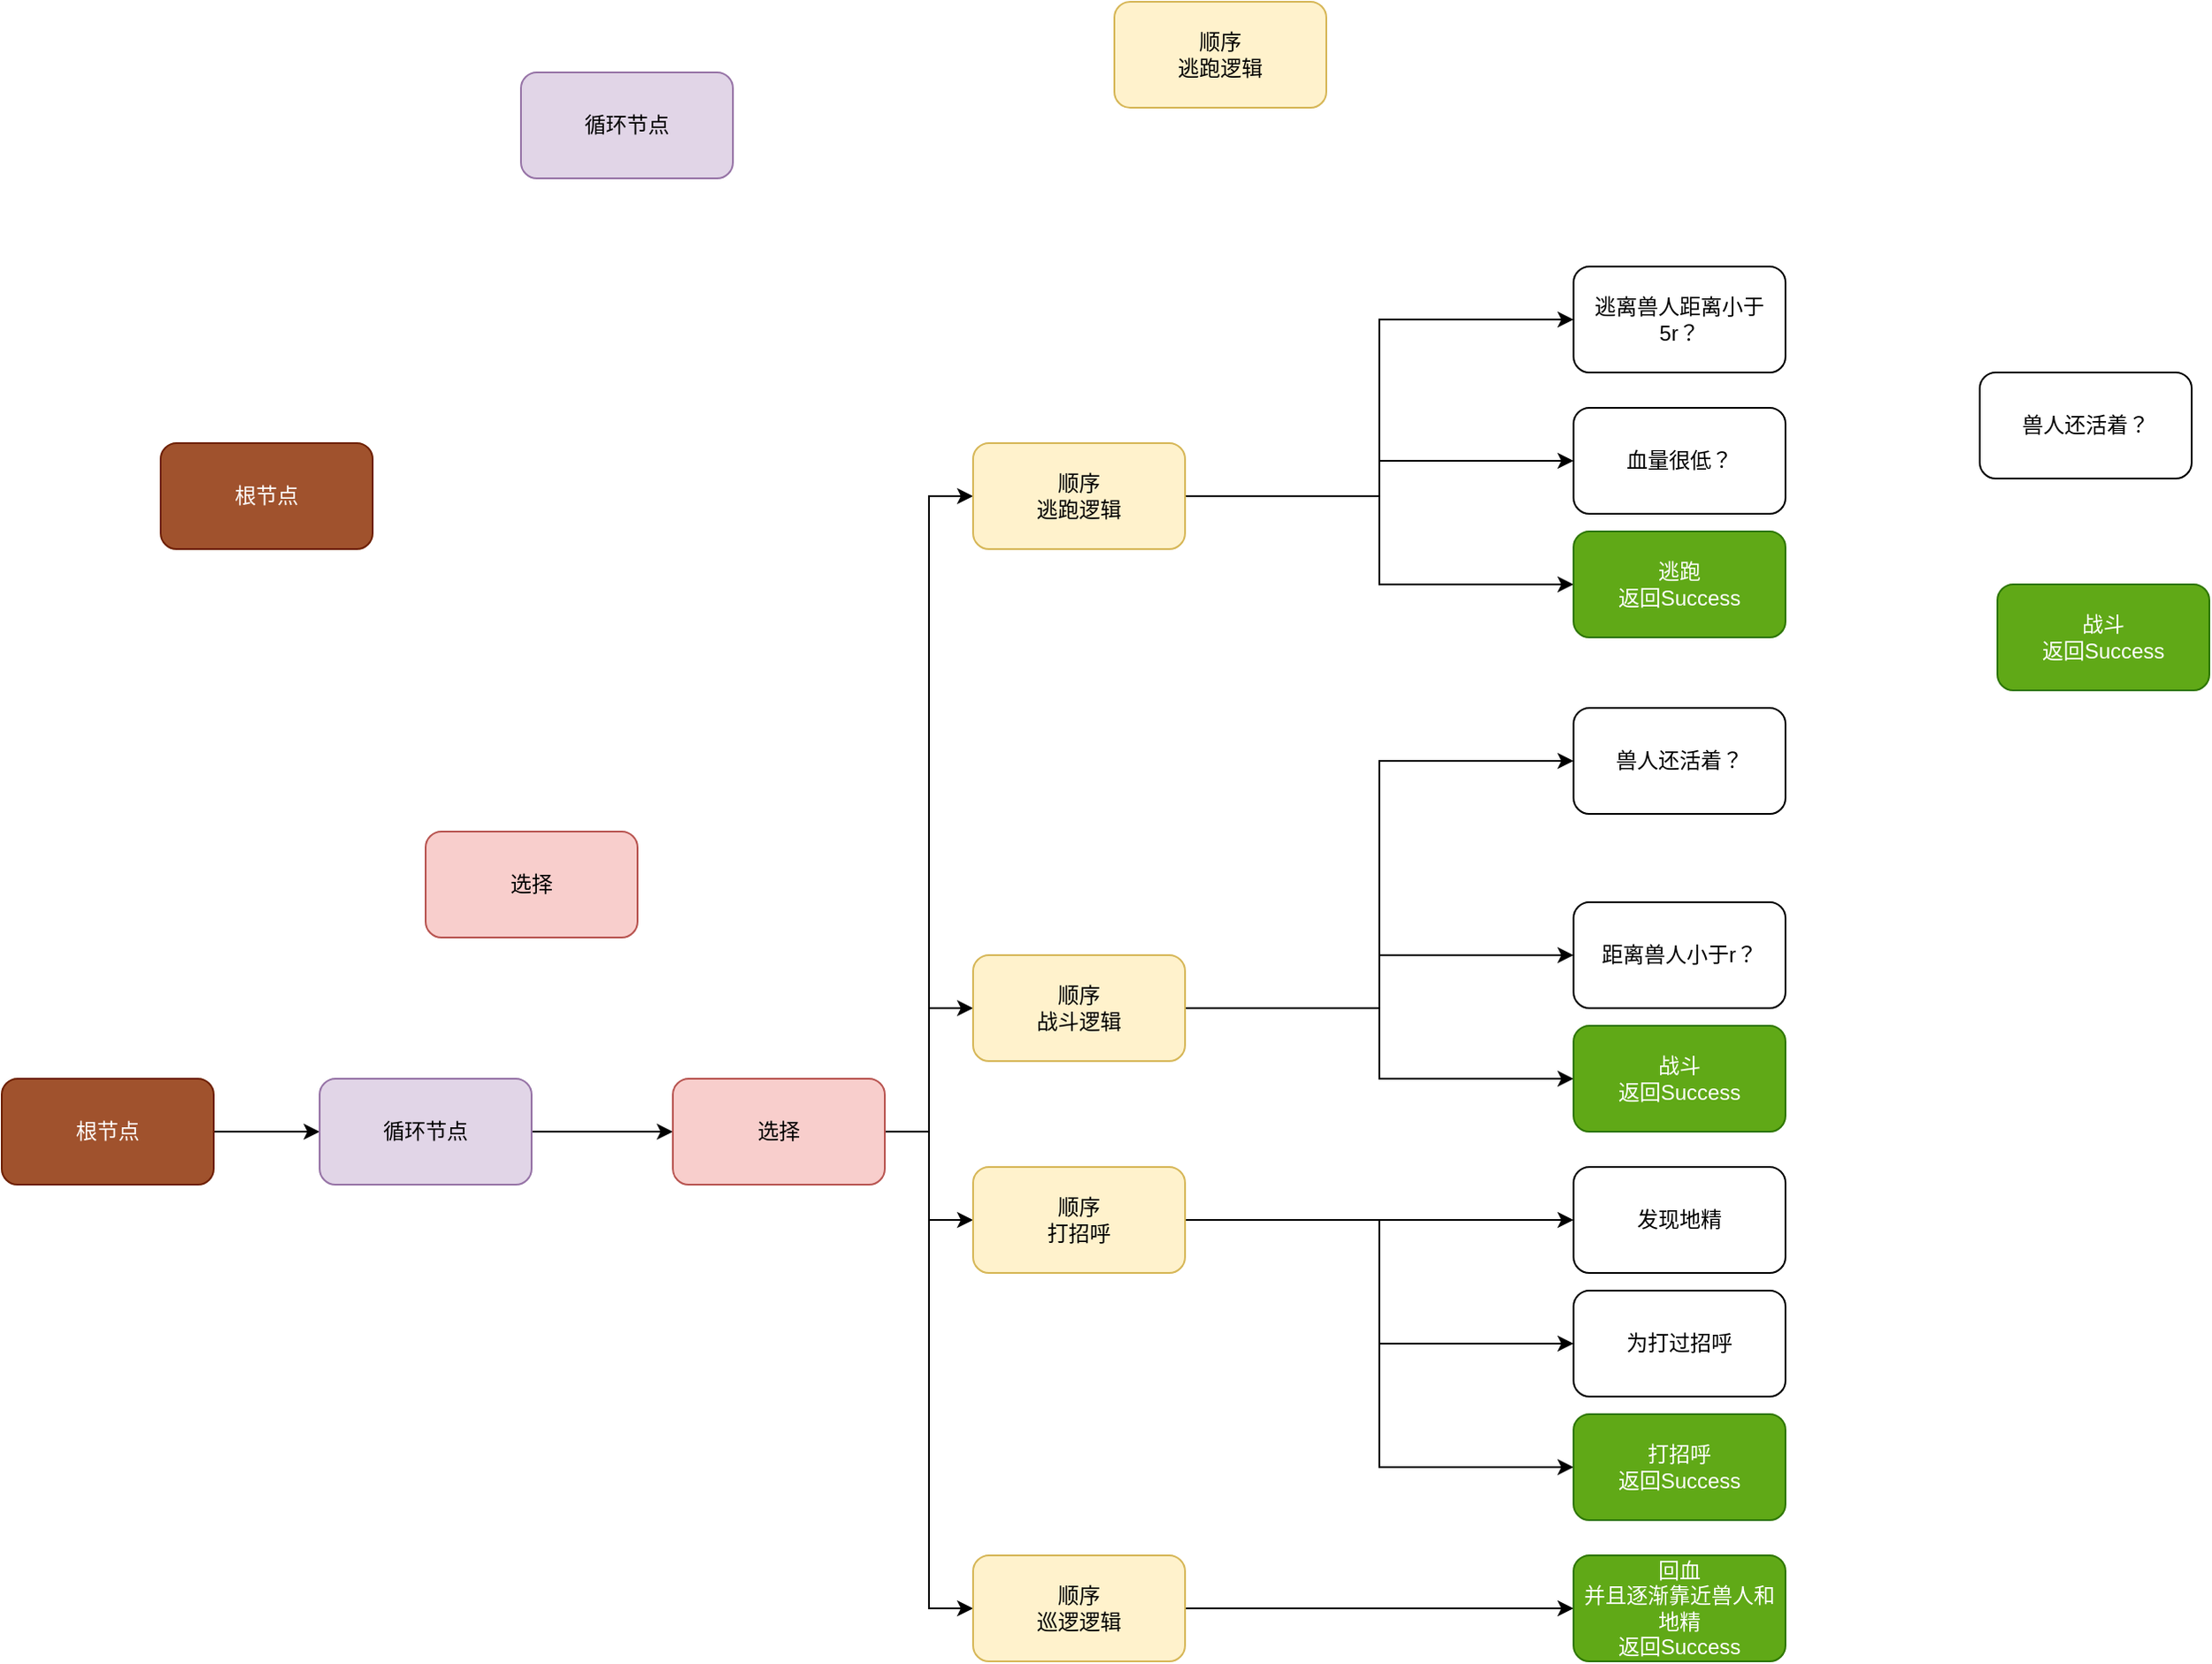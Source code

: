 <mxfile version="15.8.7" type="device"><diagram id="oL_tQy1UV9Gzxxu1RAaf" name="第 1 页"><mxGraphModel dx="918" dy="1890" grid="1" gridSize="10" guides="1" tooltips="1" connect="1" arrows="1" fold="1" page="1" pageScale="1" pageWidth="827" pageHeight="1169" math="0" shadow="0"><root><mxCell id="0"/><mxCell id="1" parent="0"/><mxCell id="b6kR4MtQnjdCSfvDUSlw-2" style="edgeStyle=orthogonalEdgeStyle;rounded=0;orthogonalLoop=1;jettySize=auto;html=1;exitX=1;exitY=0.5;exitDx=0;exitDy=0;entryX=0;entryY=0.5;entryDx=0;entryDy=0;" parent="1" source="b6kR4MtQnjdCSfvDUSlw-1" target="b6kR4MtQnjdCSfvDUSlw-3" edge="1"><mxGeometry relative="1" as="geometry"><mxPoint x="170" y="280" as="targetPoint"/></mxGeometry></mxCell><mxCell id="b6kR4MtQnjdCSfvDUSlw-1" value="根节点" style="rounded=1;whiteSpace=wrap;html=1;fillColor=#a0522d;fontColor=#ffffff;strokeColor=#6D1F00;" parent="1" vertex="1"><mxGeometry y="250" width="120" height="60" as="geometry"/></mxCell><mxCell id="b6kR4MtQnjdCSfvDUSlw-6" style="edgeStyle=orthogonalEdgeStyle;rounded=0;orthogonalLoop=1;jettySize=auto;html=1;exitX=1;exitY=0.5;exitDx=0;exitDy=0;entryX=0;entryY=0.5;entryDx=0;entryDy=0;" parent="1" source="b6kR4MtQnjdCSfvDUSlw-3" target="ywZzVFACAcZ5ni1KFodh-1" edge="1"><mxGeometry relative="1" as="geometry"><mxPoint x="370" y="280" as="targetPoint"/></mxGeometry></mxCell><mxCell id="b6kR4MtQnjdCSfvDUSlw-3" value="循环节点" style="rounded=1;whiteSpace=wrap;html=1;fillColor=#e1d5e7;strokeColor=#9673a6;" parent="1" vertex="1"><mxGeometry x="180" y="250" width="120" height="60" as="geometry"/></mxCell><mxCell id="ywZzVFACAcZ5ni1KFodh-9" style="edgeStyle=orthogonalEdgeStyle;rounded=0;orthogonalLoop=1;jettySize=auto;html=1;exitX=1;exitY=0.5;exitDx=0;exitDy=0;entryX=0;entryY=0.5;entryDx=0;entryDy=0;" parent="1" source="ywZzVFACAcZ5ni1KFodh-1" target="ywZzVFACAcZ5ni1KFodh-3" edge="1"><mxGeometry relative="1" as="geometry"/></mxCell><mxCell id="ywZzVFACAcZ5ni1KFodh-11" style="edgeStyle=orthogonalEdgeStyle;rounded=0;orthogonalLoop=1;jettySize=auto;html=1;exitX=1;exitY=0.5;exitDx=0;exitDy=0;entryX=0;entryY=0.5;entryDx=0;entryDy=0;" parent="1" source="ywZzVFACAcZ5ni1KFodh-1" target="ywZzVFACAcZ5ni1KFodh-10" edge="1"><mxGeometry relative="1" as="geometry"/></mxCell><mxCell id="ywZzVFACAcZ5ni1KFodh-24" style="edgeStyle=orthogonalEdgeStyle;rounded=0;orthogonalLoop=1;jettySize=auto;html=1;entryX=0;entryY=0.5;entryDx=0;entryDy=0;" parent="1" source="ywZzVFACAcZ5ni1KFodh-1" target="ywZzVFACAcZ5ni1KFodh-17" edge="1"><mxGeometry relative="1" as="geometry"/></mxCell><mxCell id="ywZzVFACAcZ5ni1KFodh-26" style="edgeStyle=orthogonalEdgeStyle;rounded=0;orthogonalLoop=1;jettySize=auto;html=1;entryX=0;entryY=0.5;entryDx=0;entryDy=0;" parent="1" source="ywZzVFACAcZ5ni1KFodh-1" target="ywZzVFACAcZ5ni1KFodh-25" edge="1"><mxGeometry relative="1" as="geometry"/></mxCell><mxCell id="ywZzVFACAcZ5ni1KFodh-1" value="选择" style="rounded=1;whiteSpace=wrap;html=1;fillColor=#f8cecc;strokeColor=#b85450;" parent="1" vertex="1"><mxGeometry x="380" y="250" width="120" height="60" as="geometry"/></mxCell><mxCell id="ywZzVFACAcZ5ni1KFodh-6" style="edgeStyle=orthogonalEdgeStyle;rounded=0;orthogonalLoop=1;jettySize=auto;html=1;exitX=1;exitY=0.5;exitDx=0;exitDy=0;entryX=0;entryY=0.5;entryDx=0;entryDy=0;" parent="1" source="ywZzVFACAcZ5ni1KFodh-3" target="ywZzVFACAcZ5ni1KFodh-5" edge="1"><mxGeometry relative="1" as="geometry"/></mxCell><mxCell id="ywZzVFACAcZ5ni1KFodh-8" style="edgeStyle=orthogonalEdgeStyle;rounded=0;orthogonalLoop=1;jettySize=auto;html=1;exitX=1;exitY=0.5;exitDx=0;exitDy=0;" parent="1" source="ywZzVFACAcZ5ni1KFodh-3" target="ywZzVFACAcZ5ni1KFodh-7" edge="1"><mxGeometry relative="1" as="geometry"/></mxCell><mxCell id="43Th5QYM8CfTF8QDWXXY-2" style="edgeStyle=orthogonalEdgeStyle;rounded=0;orthogonalLoop=1;jettySize=auto;html=1;entryX=0;entryY=0.5;entryDx=0;entryDy=0;" edge="1" parent="1" source="ywZzVFACAcZ5ni1KFodh-3" target="43Th5QYM8CfTF8QDWXXY-1"><mxGeometry relative="1" as="geometry"/></mxCell><mxCell id="ywZzVFACAcZ5ni1KFodh-3" value="顺序&lt;br&gt;逃跑逻辑" style="rounded=1;whiteSpace=wrap;html=1;fillColor=#fff2cc;strokeColor=#d6b656;" parent="1" vertex="1"><mxGeometry x="550" y="-110" width="120" height="60" as="geometry"/></mxCell><mxCell id="ywZzVFACAcZ5ni1KFodh-5" value="血量很低？" style="rounded=1;whiteSpace=wrap;html=1;" parent="1" vertex="1"><mxGeometry x="890" y="-130" width="120" height="60" as="geometry"/></mxCell><mxCell id="ywZzVFACAcZ5ni1KFodh-7" value="逃跑&lt;br&gt;返回Success" style="rounded=1;whiteSpace=wrap;html=1;fillColor=#60a917;fontColor=#ffffff;strokeColor=#2D7600;" parent="1" vertex="1"><mxGeometry x="890" y="-60" width="120" height="60" as="geometry"/></mxCell><mxCell id="ywZzVFACAcZ5ni1KFodh-13" style="edgeStyle=orthogonalEdgeStyle;rounded=0;orthogonalLoop=1;jettySize=auto;html=1;" parent="1" source="ywZzVFACAcZ5ni1KFodh-10" target="ywZzVFACAcZ5ni1KFodh-12" edge="1"><mxGeometry relative="1" as="geometry"/></mxCell><mxCell id="ywZzVFACAcZ5ni1KFodh-15" style="edgeStyle=orthogonalEdgeStyle;rounded=0;orthogonalLoop=1;jettySize=auto;html=1;entryX=0;entryY=0.5;entryDx=0;entryDy=0;" parent="1" source="ywZzVFACAcZ5ni1KFodh-10" target="ywZzVFACAcZ5ni1KFodh-14" edge="1"><mxGeometry relative="1" as="geometry"/></mxCell><mxCell id="43Th5QYM8CfTF8QDWXXY-4" style="edgeStyle=orthogonalEdgeStyle;rounded=0;orthogonalLoop=1;jettySize=auto;html=1;entryX=0;entryY=0.5;entryDx=0;entryDy=0;" edge="1" parent="1" source="ywZzVFACAcZ5ni1KFodh-10" target="43Th5QYM8CfTF8QDWXXY-3"><mxGeometry relative="1" as="geometry"/></mxCell><mxCell id="ywZzVFACAcZ5ni1KFodh-10" value="顺序&lt;br&gt;战斗逻辑" style="rounded=1;whiteSpace=wrap;html=1;fillColor=#fff2cc;strokeColor=#d6b656;" parent="1" vertex="1"><mxGeometry x="550" y="180" width="120" height="60" as="geometry"/></mxCell><mxCell id="ywZzVFACAcZ5ni1KFodh-12" value="距离兽人小于r？" style="rounded=1;whiteSpace=wrap;html=1;" parent="1" vertex="1"><mxGeometry x="890" y="150" width="120" height="60" as="geometry"/></mxCell><mxCell id="ywZzVFACAcZ5ni1KFodh-14" value="战斗&lt;br&gt;返回Success" style="rounded=1;whiteSpace=wrap;html=1;fillColor=#60a917;fontColor=#ffffff;strokeColor=#2D7600;" parent="1" vertex="1"><mxGeometry x="890" y="220" width="120" height="60" as="geometry"/></mxCell><mxCell id="ywZzVFACAcZ5ni1KFodh-19" style="edgeStyle=orthogonalEdgeStyle;rounded=0;orthogonalLoop=1;jettySize=auto;html=1;entryX=0;entryY=0.5;entryDx=0;entryDy=0;" parent="1" source="ywZzVFACAcZ5ni1KFodh-17" target="ywZzVFACAcZ5ni1KFodh-18" edge="1"><mxGeometry relative="1" as="geometry"/></mxCell><mxCell id="ywZzVFACAcZ5ni1KFodh-21" style="edgeStyle=orthogonalEdgeStyle;rounded=0;orthogonalLoop=1;jettySize=auto;html=1;entryX=0;entryY=0.5;entryDx=0;entryDy=0;" parent="1" source="ywZzVFACAcZ5ni1KFodh-17" target="ywZzVFACAcZ5ni1KFodh-20" edge="1"><mxGeometry relative="1" as="geometry"/></mxCell><mxCell id="ywZzVFACAcZ5ni1KFodh-23" style="edgeStyle=orthogonalEdgeStyle;rounded=0;orthogonalLoop=1;jettySize=auto;html=1;entryX=0;entryY=0.5;entryDx=0;entryDy=0;" parent="1" source="ywZzVFACAcZ5ni1KFodh-17" target="ywZzVFACAcZ5ni1KFodh-22" edge="1"><mxGeometry relative="1" as="geometry"/></mxCell><mxCell id="ywZzVFACAcZ5ni1KFodh-17" value="顺序&lt;br&gt;打招呼" style="rounded=1;whiteSpace=wrap;html=1;fillColor=#fff2cc;strokeColor=#d6b656;" parent="1" vertex="1"><mxGeometry x="550" y="300" width="120" height="60" as="geometry"/></mxCell><mxCell id="ywZzVFACAcZ5ni1KFodh-18" value="发现地精" style="rounded=1;whiteSpace=wrap;html=1;" parent="1" vertex="1"><mxGeometry x="890" y="300" width="120" height="60" as="geometry"/></mxCell><mxCell id="ywZzVFACAcZ5ni1KFodh-20" value="打招呼&lt;br&gt;返回Success" style="rounded=1;whiteSpace=wrap;html=1;fillColor=#60a917;fontColor=#ffffff;strokeColor=#2D7600;" parent="1" vertex="1"><mxGeometry x="890" y="440" width="120" height="60" as="geometry"/></mxCell><mxCell id="ywZzVFACAcZ5ni1KFodh-22" value="为打过招呼" style="rounded=1;whiteSpace=wrap;html=1;" parent="1" vertex="1"><mxGeometry x="890" y="370" width="120" height="60" as="geometry"/></mxCell><mxCell id="ywZzVFACAcZ5ni1KFodh-28" style="edgeStyle=orthogonalEdgeStyle;rounded=0;orthogonalLoop=1;jettySize=auto;html=1;" parent="1" source="ywZzVFACAcZ5ni1KFodh-25" target="ywZzVFACAcZ5ni1KFodh-27" edge="1"><mxGeometry relative="1" as="geometry"/></mxCell><mxCell id="ywZzVFACAcZ5ni1KFodh-25" value="顺序&lt;br&gt;巡逻逻辑" style="rounded=1;whiteSpace=wrap;html=1;fillColor=#fff2cc;strokeColor=#d6b656;" parent="1" vertex="1"><mxGeometry x="550" y="520" width="120" height="60" as="geometry"/></mxCell><mxCell id="ywZzVFACAcZ5ni1KFodh-27" value="回血&lt;br&gt;并且逐渐靠近兽人和地精&lt;br&gt;返回Success" style="rounded=1;whiteSpace=wrap;html=1;fillColor=#60a917;fontColor=#ffffff;strokeColor=#2D7600;" parent="1" vertex="1"><mxGeometry x="890" y="520" width="120" height="60" as="geometry"/></mxCell><mxCell id="43Th5QYM8CfTF8QDWXXY-1" value="逃离兽人距离小于5r？" style="rounded=1;whiteSpace=wrap;html=1;" vertex="1" parent="1"><mxGeometry x="890" y="-210" width="120" height="60" as="geometry"/></mxCell><mxCell id="43Th5QYM8CfTF8QDWXXY-3" value="兽人还活着？" style="rounded=1;whiteSpace=wrap;html=1;" vertex="1" parent="1"><mxGeometry x="890" y="40" width="120" height="60" as="geometry"/></mxCell><mxCell id="43Th5QYM8CfTF8QDWXXY-5" value="循环节点" style="rounded=1;whiteSpace=wrap;html=1;fillColor=#e1d5e7;strokeColor=#9673a6;" vertex="1" parent="1"><mxGeometry x="294" y="-320" width="120" height="60" as="geometry"/></mxCell><mxCell id="43Th5QYM8CfTF8QDWXXY-6" value="根节点" style="rounded=1;whiteSpace=wrap;html=1;fillColor=#a0522d;fontColor=#ffffff;strokeColor=#6D1F00;" vertex="1" parent="1"><mxGeometry x="90" y="-110" width="120" height="60" as="geometry"/></mxCell><mxCell id="43Th5QYM8CfTF8QDWXXY-7" value="选择" style="rounded=1;whiteSpace=wrap;html=1;fillColor=#f8cecc;strokeColor=#b85450;" vertex="1" parent="1"><mxGeometry x="240" y="110" width="120" height="60" as="geometry"/></mxCell><mxCell id="43Th5QYM8CfTF8QDWXXY-8" value="兽人还活着？" style="rounded=1;whiteSpace=wrap;html=1;" vertex="1" parent="1"><mxGeometry x="1120" y="-150" width="120" height="60" as="geometry"/></mxCell><mxCell id="43Th5QYM8CfTF8QDWXXY-9" value="战斗&lt;br&gt;返回Success" style="rounded=1;whiteSpace=wrap;html=1;fillColor=#60a917;fontColor=#ffffff;strokeColor=#2D7600;" vertex="1" parent="1"><mxGeometry x="1130" y="-30" width="120" height="60" as="geometry"/></mxCell><mxCell id="43Th5QYM8CfTF8QDWXXY-10" value="顺序&lt;br&gt;逃跑逻辑" style="rounded=1;whiteSpace=wrap;html=1;fillColor=#fff2cc;strokeColor=#d6b656;" vertex="1" parent="1"><mxGeometry x="630" y="-360" width="120" height="60" as="geometry"/></mxCell></root></mxGraphModel></diagram></mxfile>